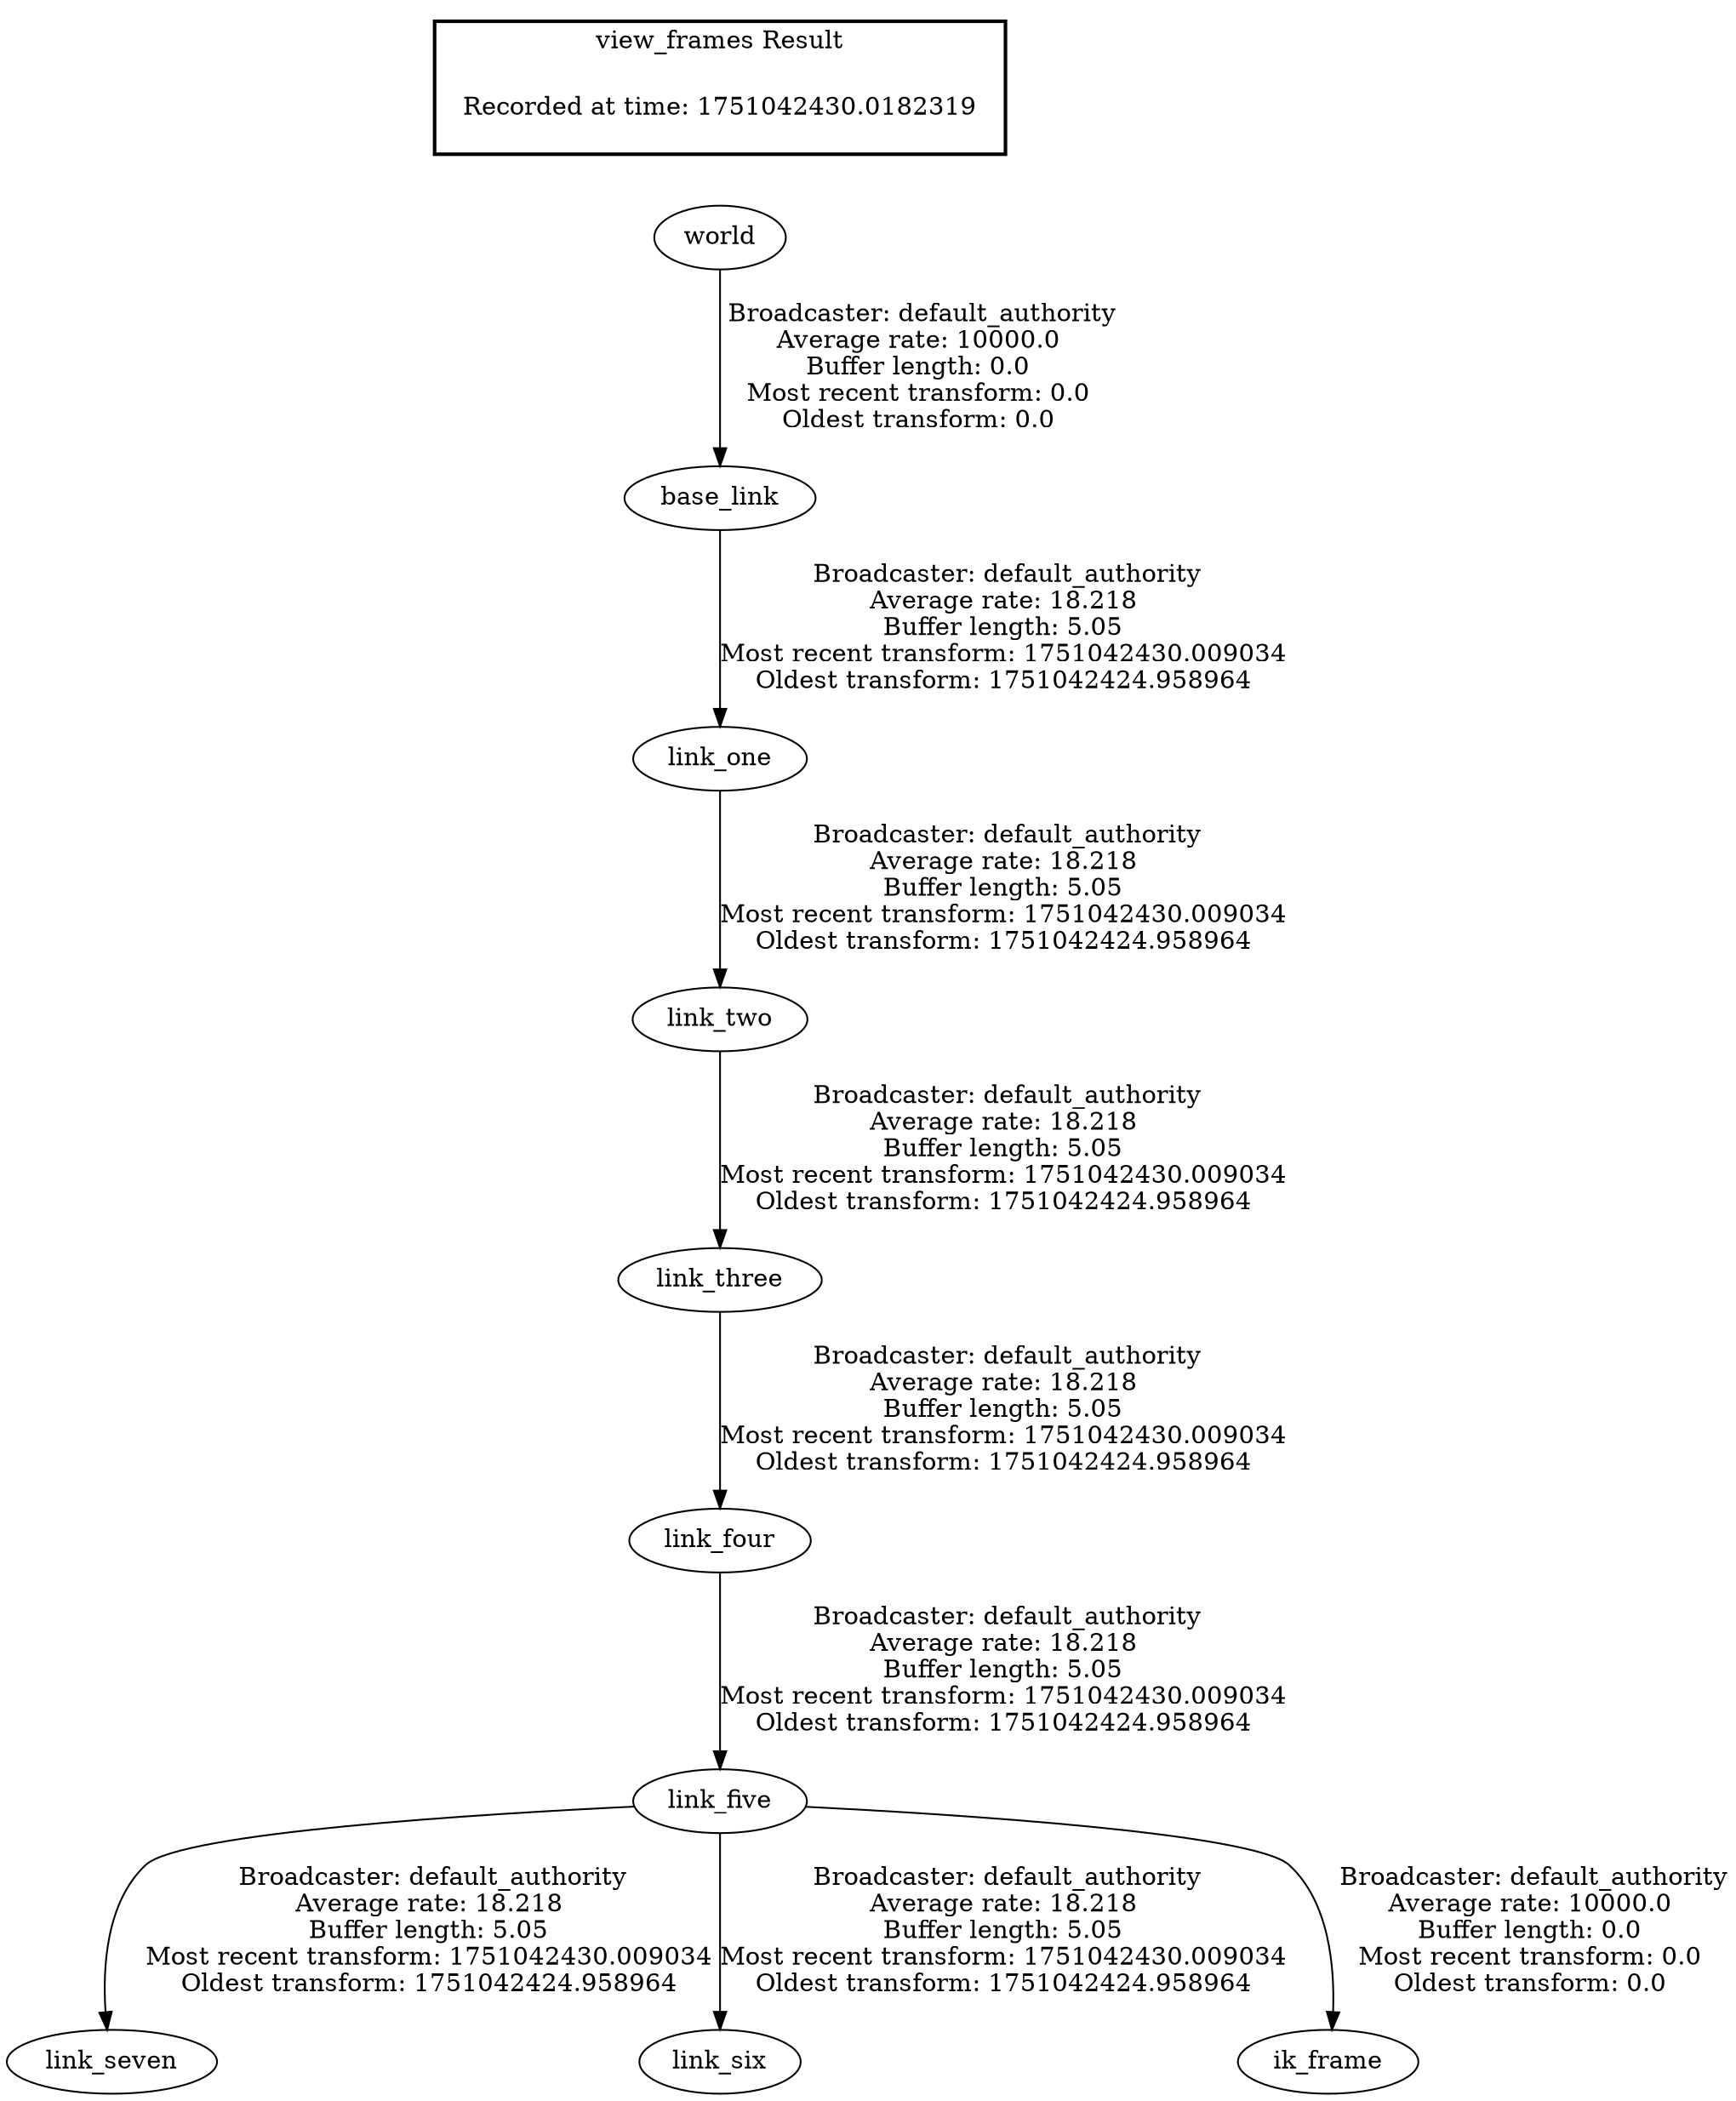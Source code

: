 digraph G {
"link_four" -> "link_five"[label=" Broadcaster: default_authority\nAverage rate: 18.218\nBuffer length: 5.05\nMost recent transform: 1751042430.009034\nOldest transform: 1751042424.958964\n"];
"link_three" -> "link_four"[label=" Broadcaster: default_authority\nAverage rate: 18.218\nBuffer length: 5.05\nMost recent transform: 1751042430.009034\nOldest transform: 1751042424.958964\n"];
"link_two" -> "link_three"[label=" Broadcaster: default_authority\nAverage rate: 18.218\nBuffer length: 5.05\nMost recent transform: 1751042430.009034\nOldest transform: 1751042424.958964\n"];
"base_link" -> "link_one"[label=" Broadcaster: default_authority\nAverage rate: 18.218\nBuffer length: 5.05\nMost recent transform: 1751042430.009034\nOldest transform: 1751042424.958964\n"];
"world" -> "base_link"[label=" Broadcaster: default_authority\nAverage rate: 10000.0\nBuffer length: 0.0\nMost recent transform: 0.0\nOldest transform: 0.0\n"];
"link_five" -> "link_seven"[label=" Broadcaster: default_authority\nAverage rate: 18.218\nBuffer length: 5.05\nMost recent transform: 1751042430.009034\nOldest transform: 1751042424.958964\n"];
"link_five" -> "link_six"[label=" Broadcaster: default_authority\nAverage rate: 18.218\nBuffer length: 5.05\nMost recent transform: 1751042430.009034\nOldest transform: 1751042424.958964\n"];
"link_one" -> "link_two"[label=" Broadcaster: default_authority\nAverage rate: 18.218\nBuffer length: 5.05\nMost recent transform: 1751042430.009034\nOldest transform: 1751042424.958964\n"];
"link_five" -> "ik_frame"[label=" Broadcaster: default_authority\nAverage rate: 10000.0\nBuffer length: 0.0\nMost recent transform: 0.0\nOldest transform: 0.0\n"];
edge [style=invis];
 subgraph cluster_legend { style=bold; color=black; label ="view_frames Result";
"Recorded at time: 1751042430.0182319"[ shape=plaintext ] ;
}->"world";
}